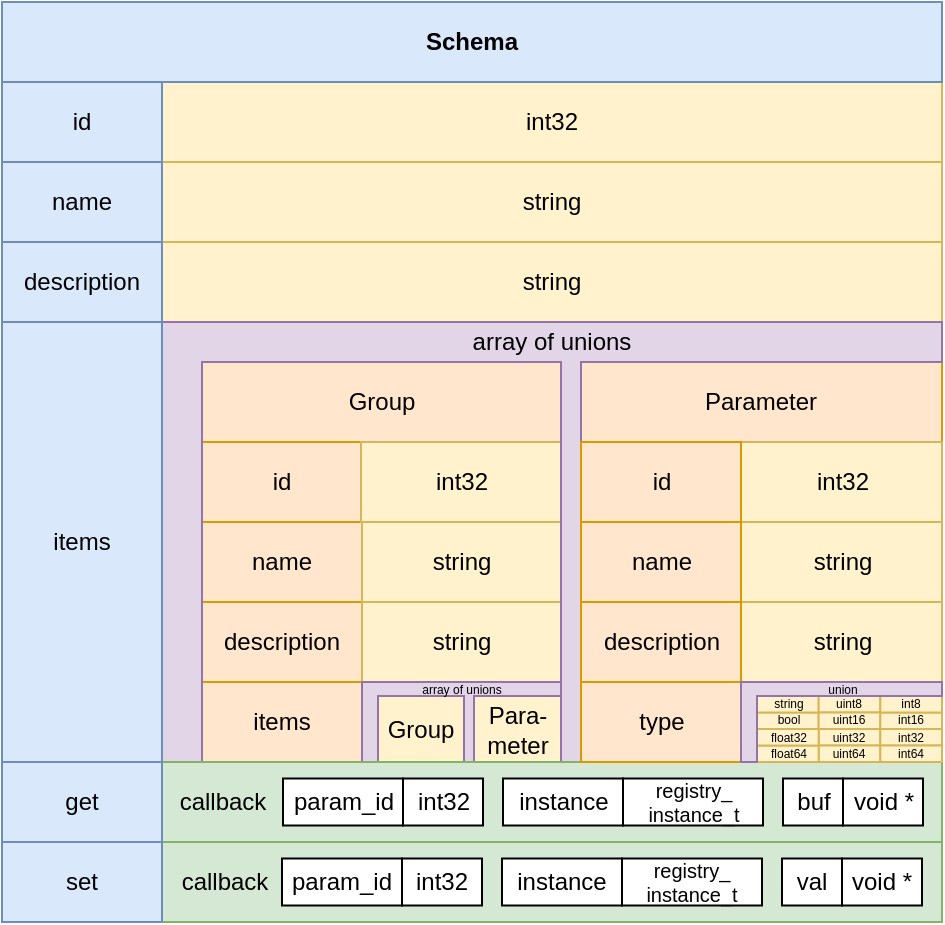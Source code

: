 <mxfile>
    <diagram id="fjN8D4Odn0497USpxgly" name="Page-1">
        <mxGraphModel dx="948" dy="1366" grid="1" gridSize="10" guides="1" tooltips="1" connect="1" arrows="1" fold="1" page="1" pageScale="1" pageWidth="1169" pageHeight="827" background="#ffffff" math="0" shadow="0">
            <root>
                <mxCell id="0"/>
                <mxCell id="1" parent="0"/>
                <mxCell id="162" value="int32" style="rounded=0;whiteSpace=wrap;html=1;fillColor=#fff2cc;strokeColor=#d6b656;" vertex="1" parent="1">
                    <mxGeometry x="120" y="-760" width="390" height="40" as="geometry"/>
                </mxCell>
                <mxCell id="168" value="string" style="rounded=0;whiteSpace=wrap;html=1;fillColor=#fff2cc;strokeColor=#d6b656;" vertex="1" parent="1">
                    <mxGeometry x="120" y="-720" width="390" height="40" as="geometry"/>
                </mxCell>
                <mxCell id="169" value="string" style="rounded=0;whiteSpace=wrap;html=1;fillColor=#fff2cc;strokeColor=#d6b656;" vertex="1" parent="1">
                    <mxGeometry x="120" y="-680" width="390" height="40" as="geometry"/>
                </mxCell>
                <mxCell id="170" value="Group" style="rounded=0;whiteSpace=wrap;html=1;fillColor=#ffe6cc;strokeColor=#d79b00;" vertex="1" parent="1">
                    <mxGeometry x="140" y="-620" width="180" height="40" as="geometry"/>
                </mxCell>
                <mxCell id="171" value="Parameter" style="rounded=0;whiteSpace=wrap;html=1;fillColor=#ffe6cc;strokeColor=#d79b00;" vertex="1" parent="1">
                    <mxGeometry x="329" y="-620" width="181" height="40" as="geometry"/>
                </mxCell>
                <mxCell id="172" value="id" style="rounded=0;whiteSpace=wrap;html=1;" vertex="1" parent="1">
                    <mxGeometry x="140" y="-580" width="80" height="40" as="geometry"/>
                </mxCell>
                <mxCell id="173" value="description" style="rounded=0;whiteSpace=wrap;html=1;fillColor=#ffe6cc;strokeColor=#d79b00;" vertex="1" parent="1">
                    <mxGeometry x="140" y="-500" width="80" height="40" as="geometry"/>
                </mxCell>
                <mxCell id="174" value="name" style="rounded=0;whiteSpace=wrap;html=1;fillColor=#ffe6cc;strokeColor=#d79b00;" vertex="1" parent="1">
                    <mxGeometry x="140" y="-540" width="80" height="40" as="geometry"/>
                </mxCell>
                <mxCell id="175" value="id" style="rounded=0;whiteSpace=wrap;html=1;fillColor=#ffe6cc;strokeColor=#d79b00;" vertex="1" parent="1">
                    <mxGeometry x="140" y="-580" width="80" height="40" as="geometry"/>
                </mxCell>
                <mxCell id="177" value="string" style="rounded=0;whiteSpace=wrap;html=1;fillColor=#fff2cc;strokeColor=#d6b656;" vertex="1" parent="1">
                    <mxGeometry x="220" y="-500" width="100" height="40" as="geometry"/>
                </mxCell>
                <mxCell id="178" value="string" style="rounded=0;whiteSpace=wrap;html=1;fillColor=#fff2cc;strokeColor=#d6b656;" vertex="1" parent="1">
                    <mxGeometry x="220" y="-540" width="100" height="40" as="geometry"/>
                </mxCell>
                <mxCell id="179" value="int32" style="rounded=0;whiteSpace=wrap;html=1;fillColor=#fff2cc;strokeColor=#d6b656;" vertex="1" parent="1">
                    <mxGeometry x="219.5" y="-580" width="100" height="40" as="geometry"/>
                </mxCell>
                <mxCell id="180" value="items" style="rounded=0;whiteSpace=wrap;html=1;fillColor=#ffe6cc;strokeColor=#d79b00;" vertex="1" parent="1">
                    <mxGeometry x="140" y="-460" width="80" height="40" as="geometry"/>
                </mxCell>
                <mxCell id="181" value="Group" style="rounded=0;whiteSpace=wrap;html=1;fillColor=#fff2cc;strokeColor=#d6b656;" vertex="1" parent="1">
                    <mxGeometry x="228" y="-453" width="43" height="33" as="geometry"/>
                </mxCell>
                <mxCell id="182" value="Para-&lt;br&gt;meter" style="rounded=0;whiteSpace=wrap;html=1;fillColor=#fff2cc;strokeColor=#d6b656;" vertex="1" parent="1">
                    <mxGeometry x="276" y="-453" width="44" height="33" as="geometry"/>
                </mxCell>
                <mxCell id="188" value="string" style="rounded=0;whiteSpace=wrap;html=1;fillColor=#fff2cc;strokeColor=#d6b656;" vertex="1" parent="1">
                    <mxGeometry x="409.5" y="-500" width="100.5" height="40" as="geometry"/>
                </mxCell>
                <mxCell id="189" value="string" style="rounded=0;whiteSpace=wrap;html=1;fillColor=#fff2cc;strokeColor=#d6b656;" vertex="1" parent="1">
                    <mxGeometry x="409.5" y="-540" width="100.5" height="40" as="geometry"/>
                </mxCell>
                <mxCell id="190" value="int32" style="rounded=0;whiteSpace=wrap;html=1;fillColor=#fff2cc;strokeColor=#d6b656;" vertex="1" parent="1">
                    <mxGeometry x="409.5" y="-580" width="100.5" height="40" as="geometry"/>
                </mxCell>
                <mxCell id="196" value="&lt;b&gt;Schema&lt;/b&gt;" style="rounded=0;whiteSpace=wrap;html=1;align=center;fillColor=#dae8fc;strokeColor=#6c8ebf;" vertex="1" parent="1">
                    <mxGeometry x="40" y="-800" width="470" height="40" as="geometry"/>
                </mxCell>
                <mxCell id="197" value="" style="rounded=0;whiteSpace=wrap;html=1;fillColor=#e1d5e7;strokeColor=#9673a6;" vertex="1" parent="1">
                    <mxGeometry x="319.5" y="-620" width="10" height="200" as="geometry"/>
                </mxCell>
                <mxCell id="199" value="array of unions" style="rounded=0;whiteSpace=wrap;html=1;fillColor=#e1d5e7;strokeColor=#9673a6;" vertex="1" parent="1">
                    <mxGeometry x="120" y="-640" width="390" height="20" as="geometry"/>
                </mxCell>
                <mxCell id="200" value="" style="rounded=0;whiteSpace=wrap;html=1;fillColor=#e1d5e7;strokeColor=#9673a6;gradientColor=none;" vertex="1" parent="1">
                    <mxGeometry x="120" y="-620" width="20" height="200" as="geometry"/>
                </mxCell>
                <mxCell id="201" value="" style="rounded=0;whiteSpace=wrap;html=1;fillColor=#e1d5e7;strokeColor=none;gradientColor=none;" vertex="1" parent="1">
                    <mxGeometry x="120.5" y="-630" width="19" height="13" as="geometry"/>
                </mxCell>
                <mxCell id="203" value="" style="rounded=0;whiteSpace=wrap;html=1;fillColor=#e1d5e7;strokeColor=none;gradientColor=none;" vertex="1" parent="1">
                    <mxGeometry x="320" y="-624" width="9" height="16" as="geometry"/>
                </mxCell>
                <mxCell id="204" value="array of unions" style="rounded=0;whiteSpace=wrap;html=1;fillColor=#e1d5e7;strokeColor=#9673a6;fontSize=6;" vertex="1" parent="1">
                    <mxGeometry x="220" y="-460" width="99.5" height="7" as="geometry"/>
                </mxCell>
                <mxCell id="206" value="" style="rounded=0;whiteSpace=wrap;html=1;fillColor=#e1d5e7;strokeColor=#9673a6;" vertex="1" parent="1">
                    <mxGeometry x="271" y="-453" width="5" height="33" as="geometry"/>
                </mxCell>
                <mxCell id="214" value="" style="rounded=0;whiteSpace=wrap;html=1;fillColor=#e1d5e7;strokeColor=#9673a6;" vertex="1" parent="1">
                    <mxGeometry x="220" y="-453" width="8" height="33" as="geometry"/>
                </mxCell>
                <mxCell id="205" value="" style="rounded=0;whiteSpace=wrap;html=1;fillColor=#e1d5e7;strokeColor=none;" vertex="1" parent="1">
                    <mxGeometry x="271.5" y="-454" width="4" height="10.5" as="geometry"/>
                </mxCell>
                <mxCell id="216" value="" style="rounded=0;whiteSpace=wrap;html=1;fillColor=#e1d5e7;strokeColor=none;" vertex="1" parent="1">
                    <mxGeometry x="220.5" y="-456" width="7" height="9.5" as="geometry"/>
                </mxCell>
                <mxCell id="217" value="" style="rounded=0;whiteSpace=wrap;html=1;fillColor=#d5e8d4;strokeColor=#82b366;" vertex="1" parent="1">
                    <mxGeometry x="120" y="-420" width="390" height="40" as="geometry"/>
                </mxCell>
                <mxCell id="218" value="" style="rounded=0;whiteSpace=wrap;html=1;fillColor=#d5e8d4;strokeColor=#82b366;" vertex="1" parent="1">
                    <mxGeometry x="120" y="-380" width="390" height="40" as="geometry"/>
                </mxCell>
                <mxCell id="161" value="id" style="rounded=0;whiteSpace=wrap;html=1;align=center;fillColor=#dae8fc;strokeColor=#6c8ebf;" vertex="1" parent="1">
                    <mxGeometry x="40" y="-760" width="80" height="40" as="geometry"/>
                </mxCell>
                <mxCell id="163" value="name" style="rounded=0;whiteSpace=wrap;html=1;fillColor=#dae8fc;strokeColor=#6c8ebf;" vertex="1" parent="1">
                    <mxGeometry x="40" y="-720" width="80" height="40" as="geometry"/>
                </mxCell>
                <mxCell id="166" value="description" style="rounded=0;whiteSpace=wrap;html=1;fillColor=#dae8fc;strokeColor=#6c8ebf;" vertex="1" parent="1">
                    <mxGeometry x="40" y="-680" width="80" height="40" as="geometry"/>
                </mxCell>
                <mxCell id="167" value="items" style="rounded=0;whiteSpace=wrap;html=1;fillColor=#dae8fc;strokeColor=#6c8ebf;" vertex="1" parent="1">
                    <mxGeometry x="40" y="-640" width="80" height="220" as="geometry"/>
                </mxCell>
                <mxCell id="195" value="set" style="rounded=0;whiteSpace=wrap;html=1;fillColor=#dae8fc;strokeColor=#6c8ebf;" vertex="1" parent="1">
                    <mxGeometry x="40" y="-380" width="80" height="40" as="geometry"/>
                </mxCell>
                <mxCell id="194" value="get" style="rounded=0;whiteSpace=wrap;html=1;fillColor=#dae8fc;strokeColor=#6c8ebf;" vertex="1" parent="1">
                    <mxGeometry x="40" y="-420" width="80" height="40" as="geometry"/>
                </mxCell>
                <mxCell id="184" value="description" style="rounded=0;whiteSpace=wrap;html=1;fillColor=#ffe6cc;strokeColor=#d79b00;" vertex="1" parent="1">
                    <mxGeometry x="329.5" y="-500" width="80" height="40" as="geometry"/>
                </mxCell>
                <mxCell id="185" value="name" style="rounded=0;whiteSpace=wrap;html=1;fillColor=#ffe6cc;strokeColor=#d79b00;" vertex="1" parent="1">
                    <mxGeometry x="329.5" y="-540" width="80" height="40" as="geometry"/>
                </mxCell>
                <mxCell id="186" value="id" style="rounded=0;whiteSpace=wrap;html=1;fillColor=#ffe6cc;strokeColor=#d79b00;" vertex="1" parent="1">
                    <mxGeometry x="329.5" y="-580" width="80" height="40" as="geometry"/>
                </mxCell>
                <mxCell id="191" value="type" style="rounded=0;whiteSpace=wrap;html=1;fillColor=#ffe6cc;strokeColor=#d79b00;" vertex="1" parent="1">
                    <mxGeometry x="329.5" y="-460" width="80" height="40" as="geometry"/>
                </mxCell>
                <mxCell id="234" value="" style="group" vertex="1" connectable="0" parent="1">
                    <mxGeometry x="417.5" y="-453" width="92.5" height="33" as="geometry"/>
                </mxCell>
                <mxCell id="222" value="&lt;font style=&quot;font-size: 6px ; line-height: 1&quot;&gt;bool&lt;/font&gt;" style="rounded=0;whiteSpace=wrap;html=1;fillColor=#fff2cc;strokeColor=#d6b656;fontSize=6;" vertex="1" parent="234">
                    <mxGeometry y="8.25" width="30.833" height="8.25" as="geometry"/>
                </mxCell>
                <mxCell id="223" value="&lt;font style=&quot;font-size: 6px; line-height: 1;&quot;&gt;string&lt;/font&gt;" style="rounded=0;whiteSpace=wrap;html=1;fillColor=#fff2cc;strokeColor=#d6b656;fontSize=6;" vertex="1" parent="234">
                    <mxGeometry width="30.833" height="8.25" as="geometry"/>
                </mxCell>
                <mxCell id="224" value="&lt;font style=&quot;font-size: 6px ; line-height: 1&quot;&gt;uint8&lt;/font&gt;" style="rounded=0;whiteSpace=wrap;html=1;fillColor=#fff2cc;strokeColor=#d6b656;fontSize=6;" vertex="1" parent="234">
                    <mxGeometry x="30.833" width="30.833" height="8.25" as="geometry"/>
                </mxCell>
                <mxCell id="225" value="&lt;font style=&quot;font-size: 6px ; line-height: 1&quot;&gt;uint16&lt;/font&gt;" style="rounded=0;whiteSpace=wrap;html=1;fillColor=#fff2cc;strokeColor=#d6b656;fontSize=6;" vertex="1" parent="234">
                    <mxGeometry x="30.833" y="8.25" width="30.833" height="8.25" as="geometry"/>
                </mxCell>
                <mxCell id="226" value="&lt;font style=&quot;font-size: 6px ; line-height: 1&quot;&gt;uint32&lt;/font&gt;" style="rounded=0;whiteSpace=wrap;html=1;fillColor=#fff2cc;strokeColor=#d6b656;fontSize=6;" vertex="1" parent="234">
                    <mxGeometry x="30.833" y="16.5" width="30.833" height="8.25" as="geometry"/>
                </mxCell>
                <mxCell id="227" value="&lt;font style=&quot;font-size: 6px ; line-height: 1&quot;&gt;int32&lt;/font&gt;" style="rounded=0;whiteSpace=wrap;html=1;fillColor=#fff2cc;strokeColor=#d6b656;fontSize=6;" vertex="1" parent="234">
                    <mxGeometry x="61.667" y="16.5" width="30.833" height="8.25" as="geometry"/>
                </mxCell>
                <mxCell id="228" value="&lt;font style=&quot;font-size: 6px ; line-height: 1&quot;&gt;uint64&lt;/font&gt;" style="rounded=0;whiteSpace=wrap;html=1;fillColor=#fff2cc;strokeColor=#d6b656;fontSize=6;" vertex="1" parent="234">
                    <mxGeometry x="30.833" y="24.75" width="30.833" height="8.25" as="geometry"/>
                </mxCell>
                <mxCell id="229" value="&lt;font style=&quot;font-size: 6px ; line-height: 1&quot;&gt;int64&lt;/font&gt;" style="rounded=0;whiteSpace=wrap;html=1;fillColor=#fff2cc;strokeColor=#d6b656;fontSize=6;" vertex="1" parent="234">
                    <mxGeometry x="61.667" y="24.75" width="30.833" height="8.25" as="geometry"/>
                </mxCell>
                <mxCell id="230" value="&lt;font style=&quot;font-size: 6px ; line-height: 1&quot;&gt;int16&lt;/font&gt;" style="rounded=0;whiteSpace=wrap;html=1;fillColor=#fff2cc;strokeColor=#d6b656;fontSize=6;" vertex="1" parent="234">
                    <mxGeometry x="61.667" y="8.25" width="30.833" height="8.25" as="geometry"/>
                </mxCell>
                <mxCell id="231" value="&lt;font style=&quot;font-size: 6px ; line-height: 1&quot;&gt;int8&lt;/font&gt;" style="rounded=0;whiteSpace=wrap;html=1;fillColor=#fff2cc;strokeColor=#d6b656;fontSize=6;" vertex="1" parent="234">
                    <mxGeometry x="61.667" width="30.833" height="8.25" as="geometry"/>
                </mxCell>
                <mxCell id="232" value="&lt;font style=&quot;font-size: 6px ; line-height: 1&quot;&gt;float64&lt;/font&gt;" style="rounded=0;whiteSpace=wrap;html=1;fillColor=#fff2cc;strokeColor=#d6b656;fontSize=6;" vertex="1" parent="234">
                    <mxGeometry y="24.75" width="30.833" height="8.25" as="geometry"/>
                </mxCell>
                <mxCell id="233" value="&lt;font style=&quot;font-size: 6px ; line-height: 1&quot;&gt;float32&lt;/font&gt;" style="rounded=0;whiteSpace=wrap;html=1;fillColor=#fff2cc;strokeColor=#d6b656;fontSize=6;" vertex="1" parent="234">
                    <mxGeometry y="16.5" width="30.833" height="8.25" as="geometry"/>
                </mxCell>
                <mxCell id="236" value="&lt;font style=&quot;font-size: 6px; line-height: 0.5;&quot;&gt;union&lt;/font&gt;" style="rounded=0;whiteSpace=wrap;html=1;fillColor=#e1d5e7;strokeColor=#9673a6;fontSize=6;" vertex="1" parent="1">
                    <mxGeometry x="409.5" y="-460" width="100.5" height="7" as="geometry"/>
                </mxCell>
                <mxCell id="238" value="" style="rounded=0;whiteSpace=wrap;html=1;fillColor=#e1d5e7;strokeColor=#9673a6;" vertex="1" parent="1">
                    <mxGeometry x="409.5" y="-453" width="8" height="33" as="geometry"/>
                </mxCell>
                <mxCell id="240" value="" style="rounded=0;whiteSpace=wrap;html=1;fillColor=#e1d5e7;strokeColor=none;" vertex="1" parent="1">
                    <mxGeometry x="410" y="-456" width="7" height="9.5" as="geometry"/>
                </mxCell>
                <mxCell id="242" value="&lt;font style=&quot;font-size: 12px&quot;&gt;callback&lt;br&gt;&lt;/font&gt;" style="text;html=1;align=center;verticalAlign=middle;resizable=0;points=[];autosize=1;strokeColor=none;fillColor=none;fontSize=6;" vertex="1" parent="1">
                    <mxGeometry x="120" y="-405" width="60" height="10" as="geometry"/>
                </mxCell>
                <mxCell id="243" value="&lt;font style=&quot;font-size: 12px&quot;&gt;callback&lt;br&gt;&lt;/font&gt;" style="text;html=1;align=center;verticalAlign=middle;resizable=0;points=[];autosize=1;strokeColor=none;fillColor=none;fontSize=6;" vertex="1" parent="1">
                    <mxGeometry x="120.5" y="-365" width="60" height="10" as="geometry"/>
                </mxCell>
                <mxCell id="244" value="param_id" style="rounded=0;whiteSpace=wrap;html=1;" vertex="1" parent="1">
                    <mxGeometry x="180.5" y="-411.75" width="60" height="23.5" as="geometry"/>
                </mxCell>
                <mxCell id="245" value="instance" style="rounded=0;whiteSpace=wrap;html=1;" vertex="1" parent="1">
                    <mxGeometry x="290.5" y="-411.75" width="60" height="23.5" as="geometry"/>
                </mxCell>
                <mxCell id="246" value="registry_&lt;br&gt;instance_t" style="rounded=0;whiteSpace=wrap;html=1;fontSize=10;" vertex="1" parent="1">
                    <mxGeometry x="350.5" y="-411.75" width="70" height="23.5" as="geometry"/>
                </mxCell>
                <mxCell id="247" value="int32" style="rounded=0;whiteSpace=wrap;html=1;" vertex="1" parent="1">
                    <mxGeometry x="240.5" y="-411.75" width="40" height="23.5" as="geometry"/>
                </mxCell>
                <mxCell id="248" value="buf" style="rounded=0;whiteSpace=wrap;html=1;" vertex="1" parent="1">
                    <mxGeometry x="430.5" y="-411.75" width="30" height="23.5" as="geometry"/>
                </mxCell>
                <mxCell id="249" value="void *" style="rounded=0;whiteSpace=wrap;html=1;" vertex="1" parent="1">
                    <mxGeometry x="460.5" y="-411.75" width="40" height="23.5" as="geometry"/>
                </mxCell>
                <mxCell id="256" value="param_id" style="rounded=0;whiteSpace=wrap;html=1;" vertex="1" parent="1">
                    <mxGeometry x="180" y="-371.75" width="60" height="23.5" as="geometry"/>
                </mxCell>
                <mxCell id="257" value="instance" style="rounded=0;whiteSpace=wrap;html=1;" vertex="1" parent="1">
                    <mxGeometry x="290" y="-371.75" width="60" height="23.5" as="geometry"/>
                </mxCell>
                <mxCell id="258" value="registry_&lt;br&gt;instance_t" style="rounded=0;whiteSpace=wrap;html=1;fontSize=10;" vertex="1" parent="1">
                    <mxGeometry x="350" y="-371.75" width="70" height="23.5" as="geometry"/>
                </mxCell>
                <mxCell id="259" value="int32" style="rounded=0;whiteSpace=wrap;html=1;" vertex="1" parent="1">
                    <mxGeometry x="240" y="-371.75" width="40" height="23.5" as="geometry"/>
                </mxCell>
                <mxCell id="260" value="val" style="rounded=0;whiteSpace=wrap;html=1;" vertex="1" parent="1">
                    <mxGeometry x="430" y="-371.75" width="30" height="23.5" as="geometry"/>
                </mxCell>
                <mxCell id="261" value="void *" style="rounded=0;whiteSpace=wrap;html=1;" vertex="1" parent="1">
                    <mxGeometry x="460" y="-371.75" width="40" height="23.5" as="geometry"/>
                </mxCell>
            </root>
        </mxGraphModel>
    </diagram>
</mxfile>